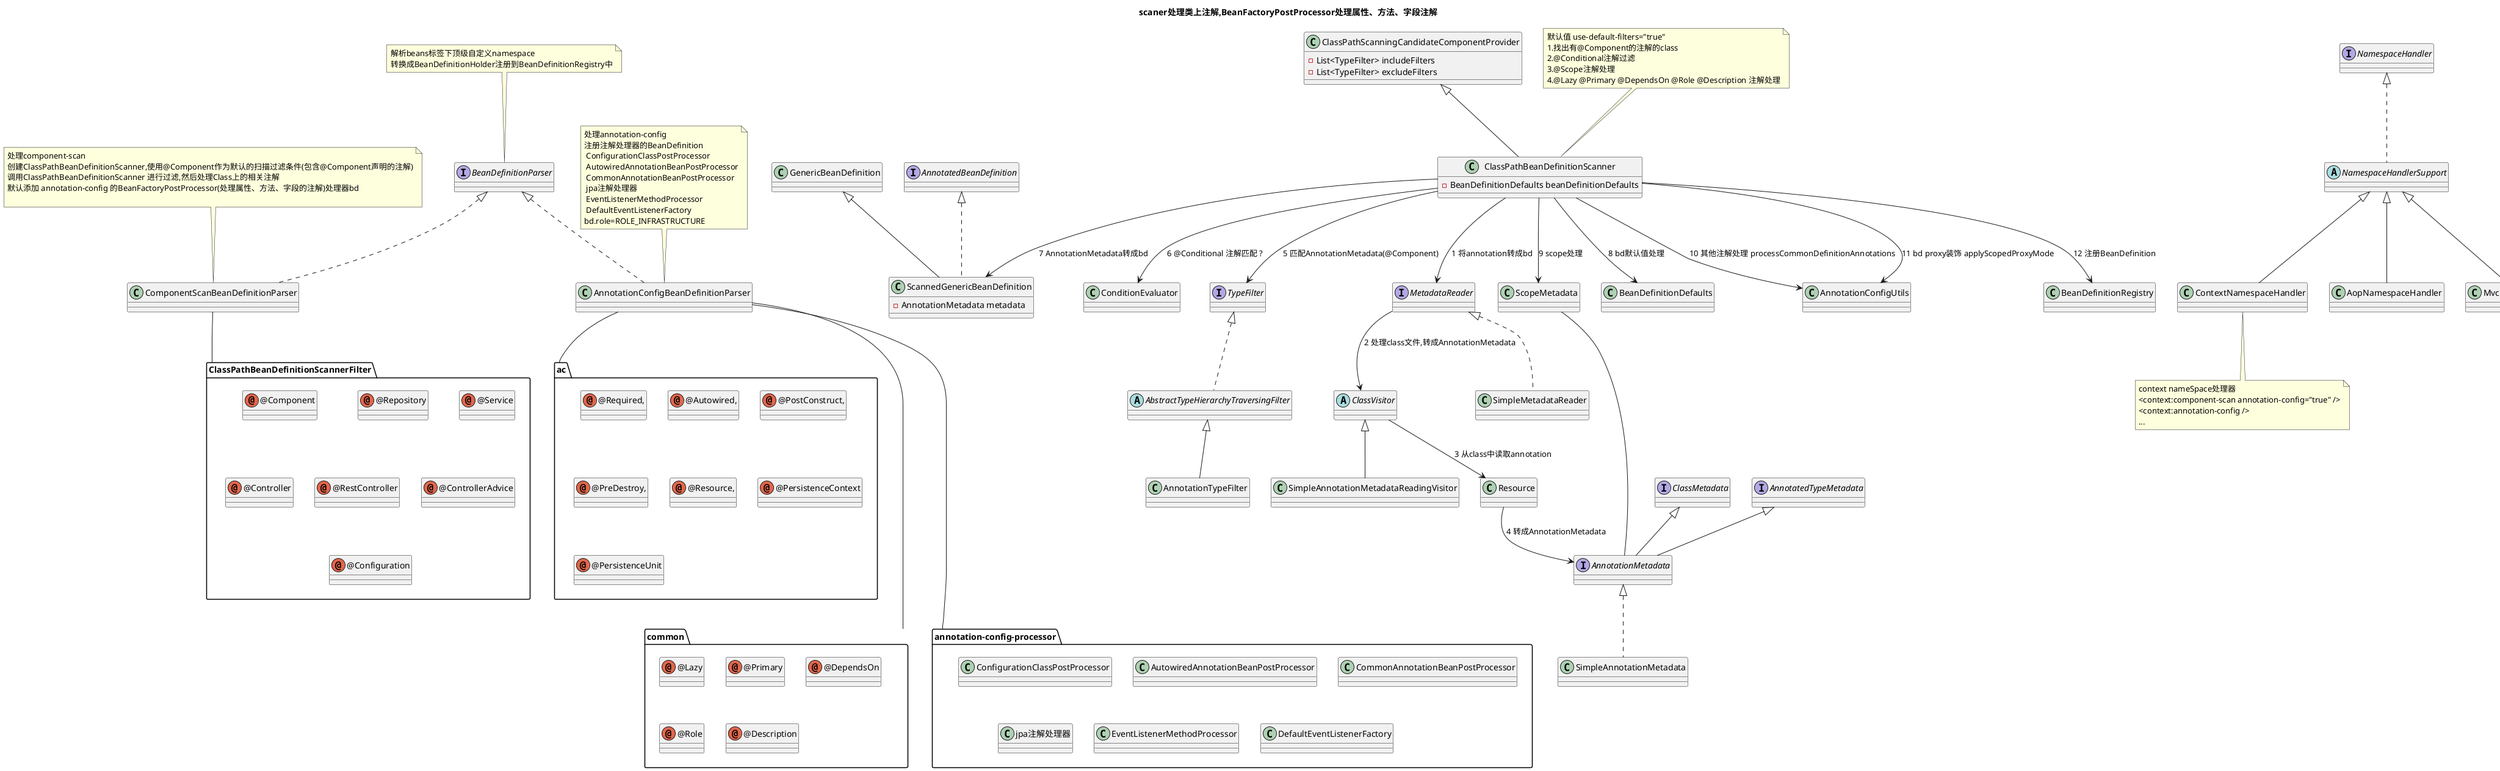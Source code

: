 @startuml

title scaner处理类上注解,BeanFactoryPostProcessor处理属性、方法、字段注解

abstract class ClassVisitor
class ConditionEvaluator
class ScannedGenericBeanDefinition extends GenericBeanDefinition implements AnnotatedBeanDefinition{
    - AnnotationMetadata metadata
}
namespace ClassPathBeanDefinitionScannerFilter{
    annotation @Component
    annotation @Repository
    annotation @Service
    annotation @Controller
    annotation @RestController
    annotation @ControllerAdvice
    annotation @Configuration
}


ComponentScanBeanDefinitionParser -- ClassPathBeanDefinitionScannerFilter

namespace ac{
    annotation @Required,
    annotation @Autowired,
    annotation @PostConstruct,
    annotation @PreDestroy,
    annotation @Resource,
    annotation @PersistenceContext
    annotation @PersistenceUnit
}
AnnotationConfigBeanDefinitionParser -- ac

namespace common{
    annotation @Lazy
    annotation @Primary
    annotation @DependsOn
    annotation @Role
    annotation @Description
}
AnnotationConfigBeanDefinitionParser -- common

namespace annotation-config-processor{
    class ConfigurationClassPostProcessor
    class AutowiredAnnotationBeanPostProcessor
    class CommonAnnotationBeanPostProcessor
    class jpa注解处理器
    class EventListenerMethodProcessor
    class DefaultEventListenerFactory
}
AnnotationConfigBeanDefinitionParser -- "annotation-config-processor"

abstract class NamespaceHandlerSupport implements NamespaceHandler
abstract class AbstractTypeHierarchyTraversingFilter implements TypeFilter
class AnnotationTypeFilter extends AbstractTypeHierarchyTraversingFilter

interface BeanDefinitionParser
note top
解析beans标签下顶级自定义namespace
转换成BeanDefinitionHolder注册到BeanDefinitionRegistry中
end note


class ContextNamespaceHandler extends NamespaceHandlerSupport
note bottom of ContextNamespaceHandler
context nameSpace处理器
<context:component-scan annotation-config="true" />
<context:annotation-config />
...
end note

class ComponentScanBeanDefinitionParser implements BeanDefinitionParser
note top of ComponentScanBeanDefinitionParser
处理component-scan
创建ClassPathBeanDefinitionScanner,使用@Component作为默认的扫描过滤条件(包含@Component声明的注解)
调用ClassPathBeanDefinitionScanner 进行过滤,然后处理Class上的相关注解
默认添加 annotation-config 的BeanFactoryPostProcessor(处理属性、方法、字段的注解)处理器bd

end note
class AnnotationConfigBeanDefinitionParser implements BeanDefinitionParser
note top of AnnotationConfigBeanDefinitionParser
处理annotation-config
注册注解处理器的BeanDefinition
 ConfigurationClassPostProcessor
 AutowiredAnnotationBeanPostProcessor
 CommonAnnotationBeanPostProcessor
 jpa注解处理器
 EventListenerMethodProcessor
 DefaultEventListenerFactory
bd.role=ROLE_INFRASTRUCTURE
end note

class AopNamespaceHandler extends NamespaceHandlerSupport
class MvcNamespaceHandler extends NamespaceHandlerSupport



interface MetadataReader
class SimpleMetadataReader implements MetadataReader


class ClassPathScanningCandidateComponentProvider{
	- List<TypeFilter> includeFilters
	- List<TypeFilter> excludeFilters
}

class ClassPathBeanDefinitionScanner extends ClassPathScanningCandidateComponentProvider{
    - BeanDefinitionDefaults beanDefinitionDefaults
}

note top of ClassPathBeanDefinitionScanner
默认值 use-default-filters="true"
1.找出有@Component的注解的class
2.@Conditional注解过滤
3.@Scope注解处理
4.@Lazy @Primary @DependsOn @Role @Description 注解处理
end note

class ScopeMetadata
interface AnnotationMetadata extends ClassMetadata, AnnotatedTypeMetadata
class SimpleAnnotationMetadata implements AnnotationMetadata

class SimpleAnnotationMetadataReadingVisitor extends ClassVisitor

ScopeMetadata -- AnnotationMetadata

ClassPathBeanDefinitionScanner --> MetadataReader : 1 将annotation转成bd
MetadataReader --> ClassVisitor : 2 处理class文件,转成AnnotationMetadata
ClassVisitor --> Resource : 3 从class中读取annotation
Resource --> AnnotationMetadata : 4 转成AnnotationMetadata
ClassPathBeanDefinitionScanner --> TypeFilter : 5 匹配AnnotationMetadata(@Component)
ClassPathBeanDefinitionScanner --> ConditionEvaluator : 6 @Conditional 注解匹配 ?
ClassPathBeanDefinitionScanner --> ScannedGenericBeanDefinition : 7 AnnotationMetadata转成bd
ClassPathBeanDefinitionScanner --> BeanDefinitionDefaults : 8 bd默认值处理
ClassPathBeanDefinitionScanner --> ScopeMetadata : 9 scope处理
ClassPathBeanDefinitionScanner --> AnnotationConfigUtils : 10 其他注解处理 processCommonDefinitionAnnotations
ClassPathBeanDefinitionScanner --> AnnotationConfigUtils : 11 bd proxy装饰 applyScopedProxyMode
ClassPathBeanDefinitionScanner --> BeanDefinitionRegistry : 12 注册BeanDefinition




@enduml